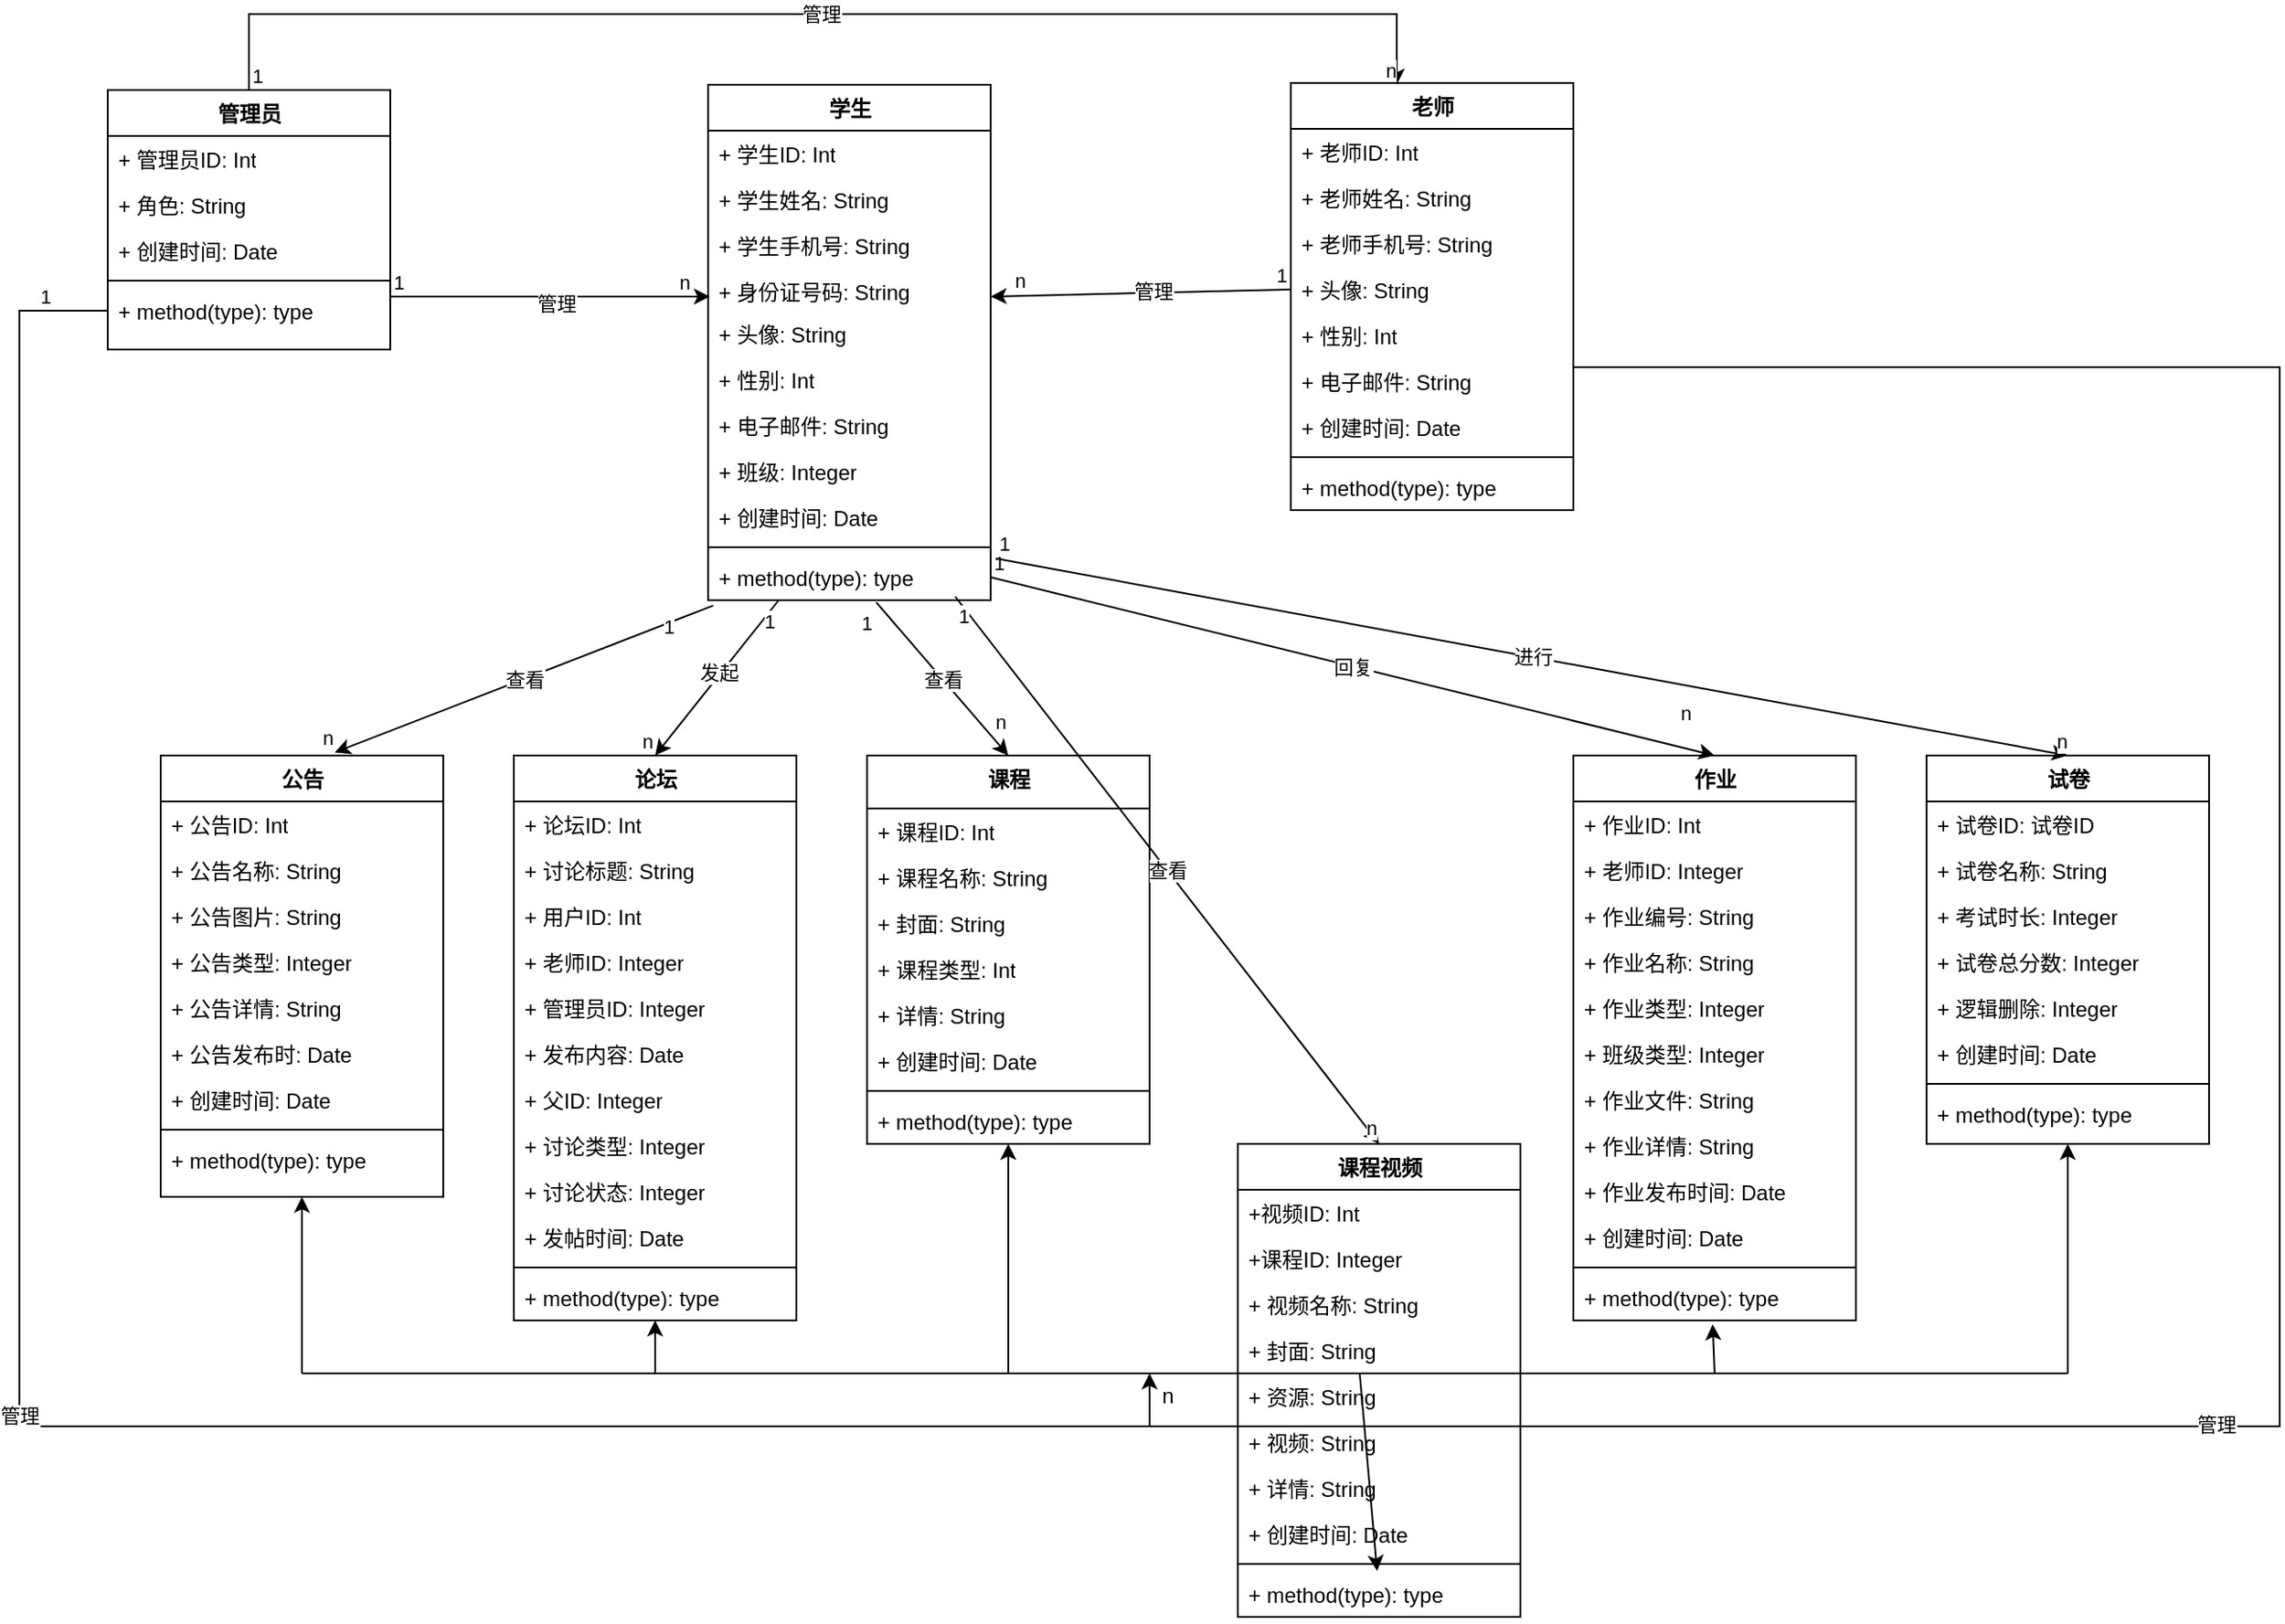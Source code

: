 <mxfile version="26.2.13" pages="2">
  <diagram name="Page-1" id="9f46799a-70d6-7492-0946-bef42562c5a5">
    <mxGraphModel dx="1740" dy="901" grid="1" gridSize="10" guides="1" tooltips="1" connect="1" arrows="1" fold="1" page="1" pageScale="1" pageWidth="1100" pageHeight="850" background="none" math="0" shadow="0">
      <root>
        <mxCell id="0" />
        <mxCell id="1" parent="0" />
        <mxCell id="78961159f06e98e8-17" value="管理员" style="swimlane;html=1;fontStyle=1;align=center;verticalAlign=top;childLayout=stackLayout;horizontal=1;startSize=26;horizontalStack=0;resizeParent=1;resizeLast=0;collapsible=1;marginBottom=0;swimlaneFillColor=#ffffff;rounded=0;shadow=0;comic=0;labelBackgroundColor=none;strokeWidth=1;fillColor=none;fontFamily=Verdana;fontSize=12" parent="1" vertex="1">
          <mxGeometry x="90" y="83" width="160" height="147" as="geometry" />
        </mxCell>
        <mxCell id="78961159f06e98e8-21" value="+ 管理员ID: Int" style="text;html=1;strokeColor=none;fillColor=none;align=left;verticalAlign=top;spacingLeft=4;spacingRight=4;whiteSpace=wrap;overflow=hidden;rotatable=0;points=[[0,0.5],[1,0.5]];portConstraint=eastwest;" parent="78961159f06e98e8-17" vertex="1">
          <mxGeometry y="26" width="160" height="26" as="geometry" />
        </mxCell>
        <mxCell id="78961159f06e98e8-23" value="+ 角色: String" style="text;html=1;strokeColor=none;fillColor=none;align=left;verticalAlign=top;spacingLeft=4;spacingRight=4;whiteSpace=wrap;overflow=hidden;rotatable=0;points=[[0,0.5],[1,0.5]];portConstraint=eastwest;" parent="78961159f06e98e8-17" vertex="1">
          <mxGeometry y="52" width="160" height="26" as="geometry" />
        </mxCell>
        <mxCell id="78961159f06e98e8-25" value="+ 创建时间: Date" style="text;html=1;strokeColor=none;fillColor=none;align=left;verticalAlign=top;spacingLeft=4;spacingRight=4;whiteSpace=wrap;overflow=hidden;rotatable=0;points=[[0,0.5],[1,0.5]];portConstraint=eastwest;" parent="78961159f06e98e8-17" vertex="1">
          <mxGeometry y="78" width="160" height="26" as="geometry" />
        </mxCell>
        <mxCell id="78961159f06e98e8-19" value="" style="line;html=1;strokeWidth=1;fillColor=none;align=left;verticalAlign=middle;spacingTop=-1;spacingLeft=3;spacingRight=3;rotatable=0;labelPosition=right;points=[];portConstraint=eastwest;" parent="78961159f06e98e8-17" vertex="1">
          <mxGeometry y="104" width="160" height="8" as="geometry" />
        </mxCell>
        <mxCell id="78961159f06e98e8-20" value="+ method(type): type" style="text;html=1;strokeColor=none;fillColor=none;align=left;verticalAlign=top;spacingLeft=4;spacingRight=4;whiteSpace=wrap;overflow=hidden;rotatable=0;points=[[0,0.5],[1,0.5]];portConstraint=eastwest;" parent="78961159f06e98e8-17" vertex="1">
          <mxGeometry y="112" width="160" height="26" as="geometry" />
        </mxCell>
        <mxCell id="78961159f06e98e8-30" value="学生" style="swimlane;html=1;fontStyle=1;align=center;verticalAlign=top;childLayout=stackLayout;horizontal=1;startSize=26;horizontalStack=0;resizeParent=1;resizeLast=0;collapsible=1;marginBottom=0;swimlaneFillColor=#ffffff;rounded=0;shadow=0;comic=0;labelBackgroundColor=none;strokeWidth=1;fillColor=none;fontFamily=Verdana;fontSize=12" parent="1" vertex="1">
          <mxGeometry x="430" y="80" width="160" height="292" as="geometry" />
        </mxCell>
        <mxCell id="gjJMoTQwBeyK9TBVZbtp-83" value="+ 学生ID: Int" style="text;html=1;strokeColor=none;fillColor=none;align=left;verticalAlign=top;spacingLeft=4;spacingRight=4;whiteSpace=wrap;overflow=hidden;rotatable=0;points=[[0,0.5],[1,0.5]];portConstraint=eastwest;" vertex="1" parent="78961159f06e98e8-30">
          <mxGeometry y="26" width="160" height="26" as="geometry" />
        </mxCell>
        <mxCell id="gjJMoTQwBeyK9TBVZbtp-84" value="+ 学生姓名: String" style="text;html=1;strokeColor=none;fillColor=none;align=left;verticalAlign=top;spacingLeft=4;spacingRight=4;whiteSpace=wrap;overflow=hidden;rotatable=0;points=[[0,0.5],[1,0.5]];portConstraint=eastwest;" vertex="1" parent="78961159f06e98e8-30">
          <mxGeometry y="52" width="160" height="26" as="geometry" />
        </mxCell>
        <mxCell id="gjJMoTQwBeyK9TBVZbtp-85" value="+ 学生手机号: String" style="text;html=1;strokeColor=none;fillColor=none;align=left;verticalAlign=top;spacingLeft=4;spacingRight=4;whiteSpace=wrap;overflow=hidden;rotatable=0;points=[[0,0.5],[1,0.5]];portConstraint=eastwest;" vertex="1" parent="78961159f06e98e8-30">
          <mxGeometry y="78" width="160" height="26" as="geometry" />
        </mxCell>
        <mxCell id="78961159f06e98e8-33" value="+ 身份证号码: String" style="text;html=1;strokeColor=none;fillColor=none;align=left;verticalAlign=top;spacingLeft=4;spacingRight=4;whiteSpace=wrap;overflow=hidden;rotatable=0;points=[[0,0.5],[1,0.5]];portConstraint=eastwest;" parent="78961159f06e98e8-30" vertex="1">
          <mxGeometry y="104" width="160" height="24" as="geometry" />
        </mxCell>
        <mxCell id="gjJMoTQwBeyK9TBVZbtp-86" value="+ 头像: String" style="text;html=1;strokeColor=none;fillColor=none;align=left;verticalAlign=top;spacingLeft=4;spacingRight=4;whiteSpace=wrap;overflow=hidden;rotatable=0;points=[[0,0.5],[1,0.5]];portConstraint=eastwest;" vertex="1" parent="78961159f06e98e8-30">
          <mxGeometry y="128" width="160" height="26" as="geometry" />
        </mxCell>
        <mxCell id="gjJMoTQwBeyK9TBVZbtp-87" value="+ 性别: Int" style="text;html=1;strokeColor=none;fillColor=none;align=left;verticalAlign=top;spacingLeft=4;spacingRight=4;whiteSpace=wrap;overflow=hidden;rotatable=0;points=[[0,0.5],[1,0.5]];portConstraint=eastwest;" vertex="1" parent="78961159f06e98e8-30">
          <mxGeometry y="154" width="160" height="26" as="geometry" />
        </mxCell>
        <mxCell id="gjJMoTQwBeyK9TBVZbtp-88" value="+ 电子邮件: String" style="text;html=1;strokeColor=none;fillColor=none;align=left;verticalAlign=top;spacingLeft=4;spacingRight=4;whiteSpace=wrap;overflow=hidden;rotatable=0;points=[[0,0.5],[1,0.5]];portConstraint=eastwest;" vertex="1" parent="78961159f06e98e8-30">
          <mxGeometry y="180" width="160" height="26" as="geometry" />
        </mxCell>
        <mxCell id="78961159f06e98e8-36" value="+ 班级: Integer" style="text;html=1;strokeColor=none;fillColor=none;align=left;verticalAlign=top;spacingLeft=4;spacingRight=4;whiteSpace=wrap;overflow=hidden;rotatable=0;points=[[0,0.5],[1,0.5]];portConstraint=eastwest;" parent="78961159f06e98e8-30" vertex="1">
          <mxGeometry y="206" width="160" height="26" as="geometry" />
        </mxCell>
        <mxCell id="gjJMoTQwBeyK9TBVZbtp-89" value="+ 创建时间: Date" style="text;html=1;strokeColor=none;fillColor=none;align=left;verticalAlign=top;spacingLeft=4;spacingRight=4;whiteSpace=wrap;overflow=hidden;rotatable=0;points=[[0,0.5],[1,0.5]];portConstraint=eastwest;" vertex="1" parent="78961159f06e98e8-30">
          <mxGeometry y="232" width="160" height="26" as="geometry" />
        </mxCell>
        <mxCell id="78961159f06e98e8-38" value="" style="line;html=1;strokeWidth=1;fillColor=none;align=left;verticalAlign=middle;spacingTop=-1;spacingLeft=3;spacingRight=3;rotatable=0;labelPosition=right;points=[];portConstraint=eastwest;" parent="78961159f06e98e8-30" vertex="1">
          <mxGeometry y="258" width="160" height="8" as="geometry" />
        </mxCell>
        <mxCell id="78961159f06e98e8-39" value="+ method(type): type" style="text;html=1;strokeColor=none;fillColor=none;align=left;verticalAlign=top;spacingLeft=4;spacingRight=4;whiteSpace=wrap;overflow=hidden;rotatable=0;points=[[0,0.5],[1,0.5]];portConstraint=eastwest;" parent="78961159f06e98e8-30" vertex="1">
          <mxGeometry y="266" width="160" height="26" as="geometry" />
        </mxCell>
        <mxCell id="78961159f06e98e8-56" value="公告" style="swimlane;html=1;fontStyle=1;align=center;verticalAlign=top;childLayout=stackLayout;horizontal=1;startSize=26;horizontalStack=0;resizeParent=1;resizeLast=0;collapsible=1;marginBottom=0;swimlaneFillColor=#ffffff;rounded=0;shadow=0;comic=0;labelBackgroundColor=none;strokeWidth=1;fillColor=none;fontFamily=Verdana;fontSize=12" parent="1" vertex="1">
          <mxGeometry x="120" y="460" width="160" height="250" as="geometry" />
        </mxCell>
        <mxCell id="78961159f06e98e8-57" value="+ 公告ID: Int" style="text;html=1;strokeColor=none;fillColor=none;align=left;verticalAlign=top;spacingLeft=4;spacingRight=4;whiteSpace=wrap;overflow=hidden;rotatable=0;points=[[0,0.5],[1,0.5]];portConstraint=eastwest;" parent="78961159f06e98e8-56" vertex="1">
          <mxGeometry y="26" width="160" height="26" as="geometry" />
        </mxCell>
        <mxCell id="78961159f06e98e8-58" value="+ 公告名称: String" style="text;html=1;strokeColor=none;fillColor=none;align=left;verticalAlign=top;spacingLeft=4;spacingRight=4;whiteSpace=wrap;overflow=hidden;rotatable=0;points=[[0,0.5],[1,0.5]];portConstraint=eastwest;" parent="78961159f06e98e8-56" vertex="1">
          <mxGeometry y="52" width="160" height="26" as="geometry" />
        </mxCell>
        <mxCell id="78961159f06e98e8-59" value="+ 公告图片: String" style="text;html=1;strokeColor=none;fillColor=none;align=left;verticalAlign=top;spacingLeft=4;spacingRight=4;whiteSpace=wrap;overflow=hidden;rotatable=0;points=[[0,0.5],[1,0.5]];portConstraint=eastwest;" parent="78961159f06e98e8-56" vertex="1">
          <mxGeometry y="78" width="160" height="26" as="geometry" />
        </mxCell>
        <mxCell id="78961159f06e98e8-60" value="+ 公告类型: Integer" style="text;html=1;strokeColor=none;fillColor=none;align=left;verticalAlign=top;spacingLeft=4;spacingRight=4;whiteSpace=wrap;overflow=hidden;rotatable=0;points=[[0,0.5],[1,0.5]];portConstraint=eastwest;" parent="78961159f06e98e8-56" vertex="1">
          <mxGeometry y="104" width="160" height="26" as="geometry" />
        </mxCell>
        <mxCell id="78961159f06e98e8-61" value="+ 公告详情: String" style="text;html=1;strokeColor=none;fillColor=none;align=left;verticalAlign=top;spacingLeft=4;spacingRight=4;whiteSpace=wrap;overflow=hidden;rotatable=0;points=[[0,0.5],[1,0.5]];portConstraint=eastwest;" parent="78961159f06e98e8-56" vertex="1">
          <mxGeometry y="130" width="160" height="26" as="geometry" />
        </mxCell>
        <mxCell id="78961159f06e98e8-62" value="+ 公告发布时: Date" style="text;html=1;strokeColor=none;fillColor=none;align=left;verticalAlign=top;spacingLeft=4;spacingRight=4;whiteSpace=wrap;overflow=hidden;rotatable=0;points=[[0,0.5],[1,0.5]];portConstraint=eastwest;" parent="78961159f06e98e8-56" vertex="1">
          <mxGeometry y="156" width="160" height="26" as="geometry" />
        </mxCell>
        <mxCell id="78961159f06e98e8-63" value="+ 创建时间: Date" style="text;html=1;strokeColor=none;fillColor=none;align=left;verticalAlign=top;spacingLeft=4;spacingRight=4;whiteSpace=wrap;overflow=hidden;rotatable=0;points=[[0,0.5],[1,0.5]];portConstraint=eastwest;" parent="78961159f06e98e8-56" vertex="1">
          <mxGeometry y="182" width="160" height="26" as="geometry" />
        </mxCell>
        <mxCell id="78961159f06e98e8-64" value="" style="line;html=1;strokeWidth=1;fillColor=none;align=left;verticalAlign=middle;spacingTop=-1;spacingLeft=3;spacingRight=3;rotatable=0;labelPosition=right;points=[];portConstraint=eastwest;" parent="78961159f06e98e8-56" vertex="1">
          <mxGeometry y="208" width="160" height="8" as="geometry" />
        </mxCell>
        <mxCell id="78961159f06e98e8-68" value="+ method(type): type" style="text;html=1;strokeColor=none;fillColor=none;align=left;verticalAlign=top;spacingLeft=4;spacingRight=4;whiteSpace=wrap;overflow=hidden;rotatable=0;points=[[0,0.5],[1,0.5]];portConstraint=eastwest;" parent="78961159f06e98e8-56" vertex="1">
          <mxGeometry y="216" width="160" height="26" as="geometry" />
        </mxCell>
        <mxCell id="78961159f06e98e8-69" value="论坛" style="swimlane;html=1;fontStyle=1;align=center;verticalAlign=top;childLayout=stackLayout;horizontal=1;startSize=26;horizontalStack=0;resizeParent=1;resizeLast=0;collapsible=1;marginBottom=0;swimlaneFillColor=#ffffff;rounded=0;shadow=0;comic=0;labelBackgroundColor=none;strokeWidth=1;fillColor=none;fontFamily=Verdana;fontSize=12" parent="1" vertex="1">
          <mxGeometry x="320" y="460" width="160" height="320" as="geometry" />
        </mxCell>
        <mxCell id="78961159f06e98e8-70" value="+ 论坛ID: Int" style="text;html=1;strokeColor=none;fillColor=none;align=left;verticalAlign=top;spacingLeft=4;spacingRight=4;whiteSpace=wrap;overflow=hidden;rotatable=0;points=[[0,0.5],[1,0.5]];portConstraint=eastwest;" parent="78961159f06e98e8-69" vertex="1">
          <mxGeometry y="26" width="160" height="26" as="geometry" />
        </mxCell>
        <mxCell id="78961159f06e98e8-71" value="+ 讨论标题: String" style="text;html=1;strokeColor=none;fillColor=none;align=left;verticalAlign=top;spacingLeft=4;spacingRight=4;whiteSpace=wrap;overflow=hidden;rotatable=0;points=[[0,0.5],[1,0.5]];portConstraint=eastwest;" parent="78961159f06e98e8-69" vertex="1">
          <mxGeometry y="52" width="160" height="26" as="geometry" />
        </mxCell>
        <mxCell id="78961159f06e98e8-72" value="+ 用户ID: Int" style="text;html=1;strokeColor=none;fillColor=none;align=left;verticalAlign=top;spacingLeft=4;spacingRight=4;whiteSpace=wrap;overflow=hidden;rotatable=0;points=[[0,0.5],[1,0.5]];portConstraint=eastwest;" parent="78961159f06e98e8-69" vertex="1">
          <mxGeometry y="78" width="160" height="26" as="geometry" />
        </mxCell>
        <mxCell id="78961159f06e98e8-74" value="+ 老师ID: Integer" style="text;html=1;strokeColor=none;fillColor=none;align=left;verticalAlign=top;spacingLeft=4;spacingRight=4;whiteSpace=wrap;overflow=hidden;rotatable=0;points=[[0,0.5],[1,0.5]];portConstraint=eastwest;" parent="78961159f06e98e8-69" vertex="1">
          <mxGeometry y="104" width="160" height="26" as="geometry" />
        </mxCell>
        <mxCell id="78961159f06e98e8-75" value="+ 管理员ID: Integer" style="text;html=1;strokeColor=none;fillColor=none;align=left;verticalAlign=top;spacingLeft=4;spacingRight=4;whiteSpace=wrap;overflow=hidden;rotatable=0;points=[[0,0.5],[1,0.5]];portConstraint=eastwest;" parent="78961159f06e98e8-69" vertex="1">
          <mxGeometry y="130" width="160" height="26" as="geometry" />
        </mxCell>
        <mxCell id="78961159f06e98e8-76" value="+ 发布内容: Date" style="text;html=1;strokeColor=none;fillColor=none;align=left;verticalAlign=top;spacingLeft=4;spacingRight=4;whiteSpace=wrap;overflow=hidden;rotatable=0;points=[[0,0.5],[1,0.5]];portConstraint=eastwest;" parent="78961159f06e98e8-69" vertex="1">
          <mxGeometry y="156" width="160" height="26" as="geometry" />
        </mxCell>
        <mxCell id="gjJMoTQwBeyK9TBVZbtp-96" value="+ 父ID: Integer" style="text;html=1;strokeColor=none;fillColor=none;align=left;verticalAlign=top;spacingLeft=4;spacingRight=4;whiteSpace=wrap;overflow=hidden;rotatable=0;points=[[0,0.5],[1,0.5]];portConstraint=eastwest;" vertex="1" parent="78961159f06e98e8-69">
          <mxGeometry y="182" width="160" height="26" as="geometry" />
        </mxCell>
        <mxCell id="gjJMoTQwBeyK9TBVZbtp-97" value="+ 讨论类型: Integer" style="text;html=1;strokeColor=none;fillColor=none;align=left;verticalAlign=top;spacingLeft=4;spacingRight=4;whiteSpace=wrap;overflow=hidden;rotatable=0;points=[[0,0.5],[1,0.5]];portConstraint=eastwest;" vertex="1" parent="78961159f06e98e8-69">
          <mxGeometry y="208" width="160" height="26" as="geometry" />
        </mxCell>
        <mxCell id="gjJMoTQwBeyK9TBVZbtp-98" value="+ 讨论状态: Integer" style="text;html=1;strokeColor=none;fillColor=none;align=left;verticalAlign=top;spacingLeft=4;spacingRight=4;whiteSpace=wrap;overflow=hidden;rotatable=0;points=[[0,0.5],[1,0.5]];portConstraint=eastwest;" vertex="1" parent="78961159f06e98e8-69">
          <mxGeometry y="234" width="160" height="26" as="geometry" />
        </mxCell>
        <mxCell id="gjJMoTQwBeyK9TBVZbtp-99" value="+ 发帖时间: Date" style="text;html=1;strokeColor=none;fillColor=none;align=left;verticalAlign=top;spacingLeft=4;spacingRight=4;whiteSpace=wrap;overflow=hidden;rotatable=0;points=[[0,0.5],[1,0.5]];portConstraint=eastwest;" vertex="1" parent="78961159f06e98e8-69">
          <mxGeometry y="260" width="160" height="26" as="geometry" />
        </mxCell>
        <mxCell id="78961159f06e98e8-77" value="" style="line;html=1;strokeWidth=1;fillColor=none;align=left;verticalAlign=middle;spacingTop=-1;spacingLeft=3;spacingRight=3;rotatable=0;labelPosition=right;points=[];portConstraint=eastwest;" parent="78961159f06e98e8-69" vertex="1">
          <mxGeometry y="286" width="160" height="8" as="geometry" />
        </mxCell>
        <mxCell id="78961159f06e98e8-79" value="+ method(type): type" style="text;html=1;strokeColor=none;fillColor=none;align=left;verticalAlign=top;spacingLeft=4;spacingRight=4;whiteSpace=wrap;overflow=hidden;rotatable=0;points=[[0,0.5],[1,0.5]];portConstraint=eastwest;" parent="78961159f06e98e8-69" vertex="1">
          <mxGeometry y="294" width="160" height="26" as="geometry" />
        </mxCell>
        <mxCell id="78961159f06e98e8-82" value="课程" style="swimlane;html=1;fontStyle=1;align=center;verticalAlign=top;childLayout=stackLayout;horizontal=1;startSize=30;horizontalStack=0;resizeParent=1;resizeLast=0;collapsible=1;marginBottom=0;swimlaneFillColor=#ffffff;rounded=0;shadow=0;comic=0;labelBackgroundColor=none;strokeWidth=1;fillColor=none;fontFamily=Verdana;fontSize=12" parent="1" vertex="1">
          <mxGeometry x="520" y="460" width="160" height="220" as="geometry" />
        </mxCell>
        <mxCell id="78961159f06e98e8-83" value="+ 课程ID: Int" style="text;html=1;strokeColor=none;fillColor=none;align=left;verticalAlign=top;spacingLeft=4;spacingRight=4;whiteSpace=wrap;overflow=hidden;rotatable=0;points=[[0,0.5],[1,0.5]];portConstraint=eastwest;" parent="78961159f06e98e8-82" vertex="1">
          <mxGeometry y="30" width="160" height="26" as="geometry" />
        </mxCell>
        <mxCell id="78961159f06e98e8-84" value="+ 课程名称: String" style="text;html=1;strokeColor=none;fillColor=none;align=left;verticalAlign=top;spacingLeft=4;spacingRight=4;whiteSpace=wrap;overflow=hidden;rotatable=0;points=[[0,0.5],[1,0.5]];portConstraint=eastwest;" parent="78961159f06e98e8-82" vertex="1">
          <mxGeometry y="56" width="160" height="26" as="geometry" />
        </mxCell>
        <mxCell id="78961159f06e98e8-85" value="+ 封面: String" style="text;html=1;strokeColor=none;fillColor=none;align=left;verticalAlign=top;spacingLeft=4;spacingRight=4;whiteSpace=wrap;overflow=hidden;rotatable=0;points=[[0,0.5],[1,0.5]];portConstraint=eastwest;" parent="78961159f06e98e8-82" vertex="1">
          <mxGeometry y="82" width="160" height="26" as="geometry" />
        </mxCell>
        <mxCell id="78961159f06e98e8-86" value="+ 课程类型: Int" style="text;html=1;strokeColor=none;fillColor=none;align=left;verticalAlign=top;spacingLeft=4;spacingRight=4;whiteSpace=wrap;overflow=hidden;rotatable=0;points=[[0,0.5],[1,0.5]];portConstraint=eastwest;" parent="78961159f06e98e8-82" vertex="1">
          <mxGeometry y="108" width="160" height="26" as="geometry" />
        </mxCell>
        <mxCell id="78961159f06e98e8-87" value="+ 详情: String" style="text;html=1;strokeColor=none;fillColor=none;align=left;verticalAlign=top;spacingLeft=4;spacingRight=4;whiteSpace=wrap;overflow=hidden;rotatable=0;points=[[0,0.5],[1,0.5]];portConstraint=eastwest;" parent="78961159f06e98e8-82" vertex="1">
          <mxGeometry y="134" width="160" height="26" as="geometry" />
        </mxCell>
        <mxCell id="78961159f06e98e8-88" value="+ 创建时间: Date" style="text;html=1;strokeColor=none;fillColor=none;align=left;verticalAlign=top;spacingLeft=4;spacingRight=4;whiteSpace=wrap;overflow=hidden;rotatable=0;points=[[0,0.5],[1,0.5]];portConstraint=eastwest;" parent="78961159f06e98e8-82" vertex="1">
          <mxGeometry y="160" width="160" height="26" as="geometry" />
        </mxCell>
        <mxCell id="78961159f06e98e8-90" value="" style="line;html=1;strokeWidth=1;fillColor=none;align=left;verticalAlign=middle;spacingTop=-1;spacingLeft=3;spacingRight=3;rotatable=0;labelPosition=right;points=[];portConstraint=eastwest;" parent="78961159f06e98e8-82" vertex="1">
          <mxGeometry y="186" width="160" height="8" as="geometry" />
        </mxCell>
        <mxCell id="78961159f06e98e8-94" value="+ method(type): type" style="text;html=1;strokeColor=none;fillColor=none;align=left;verticalAlign=top;spacingLeft=4;spacingRight=4;whiteSpace=wrap;overflow=hidden;rotatable=0;points=[[0,0.5],[1,0.5]];portConstraint=eastwest;" parent="78961159f06e98e8-82" vertex="1">
          <mxGeometry y="194" width="160" height="26" as="geometry" />
        </mxCell>
        <mxCell id="78961159f06e98e8-95" value="作业" style="swimlane;html=1;fontStyle=1;align=center;verticalAlign=top;childLayout=stackLayout;horizontal=1;startSize=26;horizontalStack=0;resizeParent=1;resizeLast=0;collapsible=1;marginBottom=0;swimlaneFillColor=#ffffff;rounded=0;shadow=0;comic=0;labelBackgroundColor=none;strokeWidth=1;fillColor=none;fontFamily=Verdana;fontSize=12" parent="1" vertex="1">
          <mxGeometry x="920" y="460" width="160" height="320" as="geometry" />
        </mxCell>
        <mxCell id="78961159f06e98e8-96" value="+ 作业ID: Int" style="text;html=1;strokeColor=none;fillColor=none;align=left;verticalAlign=top;spacingLeft=4;spacingRight=4;whiteSpace=wrap;overflow=hidden;rotatable=0;points=[[0,0.5],[1,0.5]];portConstraint=eastwest;" parent="78961159f06e98e8-95" vertex="1">
          <mxGeometry y="26" width="160" height="26" as="geometry" />
        </mxCell>
        <mxCell id="78961159f06e98e8-97" value="+ 老师ID: Integer" style="text;html=1;strokeColor=none;fillColor=none;align=left;verticalAlign=top;spacingLeft=4;spacingRight=4;whiteSpace=wrap;overflow=hidden;rotatable=0;points=[[0,0.5],[1,0.5]];portConstraint=eastwest;" parent="78961159f06e98e8-95" vertex="1">
          <mxGeometry y="52" width="160" height="26" as="geometry" />
        </mxCell>
        <mxCell id="78961159f06e98e8-98" value="+ 作业编号: String" style="text;html=1;strokeColor=none;fillColor=none;align=left;verticalAlign=top;spacingLeft=4;spacingRight=4;whiteSpace=wrap;overflow=hidden;rotatable=0;points=[[0,0.5],[1,0.5]];portConstraint=eastwest;" parent="78961159f06e98e8-95" vertex="1">
          <mxGeometry y="78" width="160" height="26" as="geometry" />
        </mxCell>
        <mxCell id="78961159f06e98e8-102" value="+ 作业名称: String" style="text;html=1;strokeColor=none;fillColor=none;align=left;verticalAlign=top;spacingLeft=4;spacingRight=4;whiteSpace=wrap;overflow=hidden;rotatable=0;points=[[0,0.5],[1,0.5]];portConstraint=eastwest;" parent="78961159f06e98e8-95" vertex="1">
          <mxGeometry y="104" width="160" height="26" as="geometry" />
        </mxCell>
        <mxCell id="gjJMoTQwBeyK9TBVZbtp-100" value="+ 作业类型: Integer" style="text;html=1;strokeColor=none;fillColor=none;align=left;verticalAlign=top;spacingLeft=4;spacingRight=4;whiteSpace=wrap;overflow=hidden;rotatable=0;points=[[0,0.5],[1,0.5]];portConstraint=eastwest;" vertex="1" parent="78961159f06e98e8-95">
          <mxGeometry y="130" width="160" height="26" as="geometry" />
        </mxCell>
        <mxCell id="gjJMoTQwBeyK9TBVZbtp-101" value="+ 班级类型: Integer" style="text;html=1;strokeColor=none;fillColor=none;align=left;verticalAlign=top;spacingLeft=4;spacingRight=4;whiteSpace=wrap;overflow=hidden;rotatable=0;points=[[0,0.5],[1,0.5]];portConstraint=eastwest;" vertex="1" parent="78961159f06e98e8-95">
          <mxGeometry y="156" width="160" height="26" as="geometry" />
        </mxCell>
        <mxCell id="gjJMoTQwBeyK9TBVZbtp-102" value="+ 作业文件: String" style="text;html=1;strokeColor=none;fillColor=none;align=left;verticalAlign=top;spacingLeft=4;spacingRight=4;whiteSpace=wrap;overflow=hidden;rotatable=0;points=[[0,0.5],[1,0.5]];portConstraint=eastwest;" vertex="1" parent="78961159f06e98e8-95">
          <mxGeometry y="182" width="160" height="26" as="geometry" />
        </mxCell>
        <mxCell id="gjJMoTQwBeyK9TBVZbtp-103" value="+ 作业详情: String" style="text;html=1;strokeColor=none;fillColor=none;align=left;verticalAlign=top;spacingLeft=4;spacingRight=4;whiteSpace=wrap;overflow=hidden;rotatable=0;points=[[0,0.5],[1,0.5]];portConstraint=eastwest;" vertex="1" parent="78961159f06e98e8-95">
          <mxGeometry y="208" width="160" height="26" as="geometry" />
        </mxCell>
        <mxCell id="gjJMoTQwBeyK9TBVZbtp-104" value="+ 作业发布时间: Date" style="text;html=1;strokeColor=none;fillColor=none;align=left;verticalAlign=top;spacingLeft=4;spacingRight=4;whiteSpace=wrap;overflow=hidden;rotatable=0;points=[[0,0.5],[1,0.5]];portConstraint=eastwest;" vertex="1" parent="78961159f06e98e8-95">
          <mxGeometry y="234" width="160" height="26" as="geometry" />
        </mxCell>
        <mxCell id="gjJMoTQwBeyK9TBVZbtp-105" value="+ 创建时间: Date" style="text;html=1;strokeColor=none;fillColor=none;align=left;verticalAlign=top;spacingLeft=4;spacingRight=4;whiteSpace=wrap;overflow=hidden;rotatable=0;points=[[0,0.5],[1,0.5]];portConstraint=eastwest;" vertex="1" parent="78961159f06e98e8-95">
          <mxGeometry y="260" width="160" height="26" as="geometry" />
        </mxCell>
        <mxCell id="78961159f06e98e8-103" value="" style="line;html=1;strokeWidth=1;fillColor=none;align=left;verticalAlign=middle;spacingTop=-1;spacingLeft=3;spacingRight=3;rotatable=0;labelPosition=right;points=[];portConstraint=eastwest;" parent="78961159f06e98e8-95" vertex="1">
          <mxGeometry y="286" width="160" height="8" as="geometry" />
        </mxCell>
        <mxCell id="78961159f06e98e8-104" value="+ method(type): type" style="text;html=1;strokeColor=none;fillColor=none;align=left;verticalAlign=top;spacingLeft=4;spacingRight=4;whiteSpace=wrap;overflow=hidden;rotatable=0;points=[[0,0.5],[1,0.5]];portConstraint=eastwest;" parent="78961159f06e98e8-95" vertex="1">
          <mxGeometry y="294" width="160" height="26" as="geometry" />
        </mxCell>
        <mxCell id="78961159f06e98e8-108" value="试卷" style="swimlane;html=1;fontStyle=1;align=center;verticalAlign=top;childLayout=stackLayout;horizontal=1;startSize=26;horizontalStack=0;resizeParent=1;resizeLast=0;collapsible=1;marginBottom=0;swimlaneFillColor=#ffffff;rounded=0;shadow=0;comic=0;labelBackgroundColor=none;strokeWidth=1;fillColor=none;fontFamily=Verdana;fontSize=12" parent="1" vertex="1">
          <mxGeometry x="1120" y="460" width="160" height="220" as="geometry" />
        </mxCell>
        <mxCell id="78961159f06e98e8-109" value="+ 试卷ID: 试卷ID" style="text;html=1;strokeColor=none;fillColor=none;align=left;verticalAlign=top;spacingLeft=4;spacingRight=4;whiteSpace=wrap;overflow=hidden;rotatable=0;points=[[0,0.5],[1,0.5]];portConstraint=eastwest;" parent="78961159f06e98e8-108" vertex="1">
          <mxGeometry y="26" width="160" height="26" as="geometry" />
        </mxCell>
        <mxCell id="78961159f06e98e8-110" value="+ 试卷名称: String" style="text;html=1;strokeColor=none;fillColor=none;align=left;verticalAlign=top;spacingLeft=4;spacingRight=4;whiteSpace=wrap;overflow=hidden;rotatable=0;points=[[0,0.5],[1,0.5]];portConstraint=eastwest;" parent="78961159f06e98e8-108" vertex="1">
          <mxGeometry y="52" width="160" height="26" as="geometry" />
        </mxCell>
        <mxCell id="gjJMoTQwBeyK9TBVZbtp-106" value="+ 考试时长: Integer" style="text;html=1;strokeColor=none;fillColor=none;align=left;verticalAlign=top;spacingLeft=4;spacingRight=4;whiteSpace=wrap;overflow=hidden;rotatable=0;points=[[0,0.5],[1,0.5]];portConstraint=eastwest;" vertex="1" parent="78961159f06e98e8-108">
          <mxGeometry y="78" width="160" height="26" as="geometry" />
        </mxCell>
        <mxCell id="gjJMoTQwBeyK9TBVZbtp-107" value="+ 试卷总分数: Integer&lt;span style=&quot;color: rgba(0, 0, 0, 0); font-family: monospace; font-size: 0px; text-wrap-mode: nowrap;&quot;&gt;%3CmxGraphModel%3E%3Croot%3E%3CmxCell%20id%3D%220%22%2F%3E%3CmxCell%20id%3D%221%22%20parent%3D%220%22%2F%3E%3CmxCell%20id%3D%222%22%20value%3D%22%2B%20%E8%AF%95%E5%8D%B7%E5%90%8D%E7%A7%B0%3A%20String%22%20style%3D%22text%3Bhtml%3D1%3BstrokeColor%3Dnone%3BfillColor%3Dnone%3Balign%3Dleft%3BverticalAlign%3Dtop%3BspacingLeft%3D4%3BspacingRight%3D4%3BwhiteSpace%3Dwrap%3Boverflow%3Dhidden%3Brotatable%3D0%3Bpoints%3D%5B%5B0%2C0.5%5D%2C%5B1%2C0.5%5D%5D%3BportConstraint%3Deastwest%3B%22%20vertex%3D%221%22%20parent%3D%221%22%3E%3CmxGeometry%20x%3D%221120%22%20y%3D%22512%22%20width%3D%22160%22%20height%3D%2226%22%20as%3D%22geometry%22%2F%3E%3C%2FmxCell%3E%3C%2Froot%3E%3C%2FmxGraphModel%3E&lt;/span&gt;" style="text;html=1;strokeColor=none;fillColor=none;align=left;verticalAlign=top;spacingLeft=4;spacingRight=4;whiteSpace=wrap;overflow=hidden;rotatable=0;points=[[0,0.5],[1,0.5]];portConstraint=eastwest;" vertex="1" parent="78961159f06e98e8-108">
          <mxGeometry y="104" width="160" height="26" as="geometry" />
        </mxCell>
        <mxCell id="gjJMoTQwBeyK9TBVZbtp-108" value="+ 逻辑删除: Integer&lt;span style=&quot;color: rgba(0, 0, 0, 0); font-family: monospace; font-size: 0px; text-wrap-mode: nowrap;&quot;&gt;%3CmxGraphModel%3E%3Croot%3E%3CmxCell%20id%3D%220%22%2F%3E%3CmxCell%20id%3D%221%22%20parent%3D%220%22%2F%3E%3CmxCell%20id%3D%222%22%20value%3D%22%2B%20%E8%AF%95%E5%8D%B7%E5%90%8D%E7%A7%B0%3A%20String%22%20style%3D%22text%3Bhtml%3D1%3BstrokeColor%3Dnone%3BfillColor%3Dnone%3Balign%3Dleft%3BverticalAlign%3Dtop%3BspacingLeft%3D4%3BspacingRight%3D4%3BwhiteSpace%3Dwrap%3Boverflow%3Dhidden%3Brotatable%3D0%3Bpoints%3D%5B%5B0%2C0.5%5D%2C%5B1%2C0.5%5D%5D%3BportConstraint%3Deastwest%3B%22%20vertex%3D%221%22%20parent%3D%221%22%3E%3CmxGeometry%20x%3D%221120%22%20y%3D%22512%22%20width%3D%22160%22%20height%3D%2226%22%20as%3D%22geometry%22%2F%3E%3C%2FmxCell%3E%3C%2Froot%3E%3C%2FmxGraphModel%3E&lt;/span&gt;" style="text;html=1;strokeColor=none;fillColor=none;align=left;verticalAlign=top;spacingLeft=4;spacingRight=4;whiteSpace=wrap;overflow=hidden;rotatable=0;points=[[0,0.5],[1,0.5]];portConstraint=eastwest;" vertex="1" parent="78961159f06e98e8-108">
          <mxGeometry y="130" width="160" height="26" as="geometry" />
        </mxCell>
        <mxCell id="gjJMoTQwBeyK9TBVZbtp-109" value="+ 创建时间: Date" style="text;html=1;strokeColor=none;fillColor=none;align=left;verticalAlign=top;spacingLeft=4;spacingRight=4;whiteSpace=wrap;overflow=hidden;rotatable=0;points=[[0,0.5],[1,0.5]];portConstraint=eastwest;" vertex="1" parent="78961159f06e98e8-108">
          <mxGeometry y="156" width="160" height="26" as="geometry" />
        </mxCell>
        <mxCell id="78961159f06e98e8-116" value="" style="line;html=1;strokeWidth=1;fillColor=none;align=left;verticalAlign=middle;spacingTop=-1;spacingLeft=3;spacingRight=3;rotatable=0;labelPosition=right;points=[];portConstraint=eastwest;" parent="78961159f06e98e8-108" vertex="1">
          <mxGeometry y="182" width="160" height="8" as="geometry" />
        </mxCell>
        <mxCell id="78961159f06e98e8-117" value="+ method(type): type" style="text;html=1;strokeColor=none;fillColor=none;align=left;verticalAlign=top;spacingLeft=4;spacingRight=4;whiteSpace=wrap;overflow=hidden;rotatable=0;points=[[0,0.5],[1,0.5]];portConstraint=eastwest;" parent="78961159f06e98e8-108" vertex="1">
          <mxGeometry y="190" width="160" height="26" as="geometry" />
        </mxCell>
        <mxCell id="w3gRXQa2mcVPCMbmQy5m-5" value="课程视频" style="swimlane;html=1;fontStyle=1;align=center;verticalAlign=top;childLayout=stackLayout;horizontal=1;startSize=26;horizontalStack=0;resizeParent=1;resizeLast=0;collapsible=1;marginBottom=0;swimlaneFillColor=#ffffff;rounded=0;shadow=0;comic=0;labelBackgroundColor=none;strokeWidth=1;fillColor=none;fontFamily=Verdana;fontSize=12" parent="1" vertex="1">
          <mxGeometry x="730" y="680" width="160" height="268" as="geometry" />
        </mxCell>
        <mxCell id="w3gRXQa2mcVPCMbmQy5m-6" value="+视频ID: Int" style="text;html=1;strokeColor=none;fillColor=none;align=left;verticalAlign=top;spacingLeft=4;spacingRight=4;whiteSpace=wrap;overflow=hidden;rotatable=0;points=[[0,0.5],[1,0.5]];portConstraint=eastwest;" parent="w3gRXQa2mcVPCMbmQy5m-5" vertex="1">
          <mxGeometry y="26" width="160" height="26" as="geometry" />
        </mxCell>
        <mxCell id="w3gRXQa2mcVPCMbmQy5m-7" value="+课程ID: Integer" style="text;html=1;strokeColor=none;fillColor=none;align=left;verticalAlign=top;spacingLeft=4;spacingRight=4;whiteSpace=wrap;overflow=hidden;rotatable=0;points=[[0,0.5],[1,0.5]];portConstraint=eastwest;" parent="w3gRXQa2mcVPCMbmQy5m-5" vertex="1">
          <mxGeometry y="52" width="160" height="26" as="geometry" />
        </mxCell>
        <mxCell id="gjJMoTQwBeyK9TBVZbtp-90" value="+ 视频名称: String" style="text;html=1;strokeColor=none;fillColor=none;align=left;verticalAlign=top;spacingLeft=4;spacingRight=4;whiteSpace=wrap;overflow=hidden;rotatable=0;points=[[0,0.5],[1,0.5]];portConstraint=eastwest;" vertex="1" parent="w3gRXQa2mcVPCMbmQy5m-5">
          <mxGeometry y="78" width="160" height="26" as="geometry" />
        </mxCell>
        <mxCell id="gjJMoTQwBeyK9TBVZbtp-91" value="+ 封面: String" style="text;html=1;strokeColor=none;fillColor=none;align=left;verticalAlign=top;spacingLeft=4;spacingRight=4;whiteSpace=wrap;overflow=hidden;rotatable=0;points=[[0,0.5],[1,0.5]];portConstraint=eastwest;" vertex="1" parent="w3gRXQa2mcVPCMbmQy5m-5">
          <mxGeometry y="104" width="160" height="26" as="geometry" />
        </mxCell>
        <mxCell id="gjJMoTQwBeyK9TBVZbtp-92" value="+ 资源: String" style="text;html=1;strokeColor=none;fillColor=none;align=left;verticalAlign=top;spacingLeft=4;spacingRight=4;whiteSpace=wrap;overflow=hidden;rotatable=0;points=[[0,0.5],[1,0.5]];portConstraint=eastwest;" vertex="1" parent="w3gRXQa2mcVPCMbmQy5m-5">
          <mxGeometry y="130" width="160" height="26" as="geometry" />
        </mxCell>
        <mxCell id="gjJMoTQwBeyK9TBVZbtp-93" value="+ 视频: String" style="text;html=1;strokeColor=none;fillColor=none;align=left;verticalAlign=top;spacingLeft=4;spacingRight=4;whiteSpace=wrap;overflow=hidden;rotatable=0;points=[[0,0.5],[1,0.5]];portConstraint=eastwest;" vertex="1" parent="w3gRXQa2mcVPCMbmQy5m-5">
          <mxGeometry y="156" width="160" height="26" as="geometry" />
        </mxCell>
        <mxCell id="gjJMoTQwBeyK9TBVZbtp-94" value="+ 详情: String" style="text;html=1;strokeColor=none;fillColor=none;align=left;verticalAlign=top;spacingLeft=4;spacingRight=4;whiteSpace=wrap;overflow=hidden;rotatable=0;points=[[0,0.5],[1,0.5]];portConstraint=eastwest;" vertex="1" parent="w3gRXQa2mcVPCMbmQy5m-5">
          <mxGeometry y="182" width="160" height="26" as="geometry" />
        </mxCell>
        <mxCell id="gjJMoTQwBeyK9TBVZbtp-95" value="+ 创建时间: Date" style="text;html=1;strokeColor=none;fillColor=none;align=left;verticalAlign=top;spacingLeft=4;spacingRight=4;whiteSpace=wrap;overflow=hidden;rotatable=0;points=[[0,0.5],[1,0.5]];portConstraint=eastwest;" vertex="1" parent="w3gRXQa2mcVPCMbmQy5m-5">
          <mxGeometry y="208" width="160" height="26" as="geometry" />
        </mxCell>
        <mxCell id="w3gRXQa2mcVPCMbmQy5m-8" value="" style="line;html=1;strokeWidth=1;fillColor=none;align=left;verticalAlign=middle;spacingTop=-1;spacingLeft=3;spacingRight=3;rotatable=0;labelPosition=right;points=[];portConstraint=eastwest;" parent="w3gRXQa2mcVPCMbmQy5m-5" vertex="1">
          <mxGeometry y="234" width="160" height="8" as="geometry" />
        </mxCell>
        <mxCell id="w3gRXQa2mcVPCMbmQy5m-9" value="+ method(type): type" style="text;html=1;strokeColor=none;fillColor=none;align=left;verticalAlign=top;spacingLeft=4;spacingRight=4;whiteSpace=wrap;overflow=hidden;rotatable=0;points=[[0,0.5],[1,0.5]];portConstraint=eastwest;" parent="w3gRXQa2mcVPCMbmQy5m-5" vertex="1">
          <mxGeometry y="242" width="160" height="26" as="geometry" />
        </mxCell>
        <mxCell id="gjJMoTQwBeyK9TBVZbtp-1" value="" style="endArrow=classic;html=1;rounded=0;" edge="1" parent="1">
          <mxGeometry relative="1" as="geometry">
            <mxPoint x="250" y="200" as="sourcePoint" />
            <mxPoint x="431" y="200" as="targetPoint" />
          </mxGeometry>
        </mxCell>
        <mxCell id="gjJMoTQwBeyK9TBVZbtp-3" value="1" style="edgeLabel;resizable=0;html=1;;align=left;verticalAlign=bottom;" connectable="0" vertex="1" parent="gjJMoTQwBeyK9TBVZbtp-1">
          <mxGeometry x="-1" relative="1" as="geometry" />
        </mxCell>
        <mxCell id="gjJMoTQwBeyK9TBVZbtp-4" value="n" style="edgeLabel;resizable=0;html=1;;align=right;verticalAlign=bottom;" connectable="0" vertex="1" parent="gjJMoTQwBeyK9TBVZbtp-1">
          <mxGeometry x="1" relative="1" as="geometry">
            <mxPoint x="-11" as="offset" />
          </mxGeometry>
        </mxCell>
        <mxCell id="gjJMoTQwBeyK9TBVZbtp-6" value="管理" style="edgeLabel;html=1;align=center;verticalAlign=middle;resizable=0;points=[];" vertex="1" connectable="0" parent="gjJMoTQwBeyK9TBVZbtp-1">
          <mxGeometry x="0.031" y="-4" relative="1" as="geometry">
            <mxPoint as="offset" />
          </mxGeometry>
        </mxCell>
        <mxCell id="gjJMoTQwBeyK9TBVZbtp-7" value="" style="endArrow=classic;html=1;rounded=0;exitX=0;exitY=0.5;exitDx=0;exitDy=0;" edge="1" parent="1">
          <mxGeometry relative="1" as="geometry">
            <mxPoint x="760" y="196" as="sourcePoint" />
            <mxPoint x="590" y="200" as="targetPoint" />
          </mxGeometry>
        </mxCell>
        <mxCell id="gjJMoTQwBeyK9TBVZbtp-9" value="1" style="edgeLabel;resizable=0;html=1;;align=left;verticalAlign=bottom;" connectable="0" vertex="1" parent="gjJMoTQwBeyK9TBVZbtp-7">
          <mxGeometry x="-1" relative="1" as="geometry">
            <mxPoint x="-10" as="offset" />
          </mxGeometry>
        </mxCell>
        <mxCell id="gjJMoTQwBeyK9TBVZbtp-10" value="n" style="edgeLabel;resizable=0;html=1;;align=right;verticalAlign=bottom;" connectable="0" vertex="1" parent="gjJMoTQwBeyK9TBVZbtp-7">
          <mxGeometry x="1" relative="1" as="geometry">
            <mxPoint x="20" as="offset" />
          </mxGeometry>
        </mxCell>
        <mxCell id="gjJMoTQwBeyK9TBVZbtp-11" value="管理" style="edgeLabel;html=1;align=center;verticalAlign=middle;resizable=0;points=[];" vertex="1" connectable="0" parent="gjJMoTQwBeyK9TBVZbtp-7">
          <mxGeometry x="-0.083" y="-1" relative="1" as="geometry">
            <mxPoint as="offset" />
          </mxGeometry>
        </mxCell>
        <mxCell id="gjJMoTQwBeyK9TBVZbtp-12" value="" style="endArrow=none;html=1;rounded=0;" edge="1" parent="1">
          <mxGeometry width="50" height="50" relative="1" as="geometry">
            <mxPoint x="200" y="810" as="sourcePoint" />
            <mxPoint x="1200" y="810" as="targetPoint" />
          </mxGeometry>
        </mxCell>
        <mxCell id="gjJMoTQwBeyK9TBVZbtp-16" value="" style="endArrow=classic;html=1;rounded=0;entryX=0.5;entryY=0;entryDx=0;entryDy=0;exitX=0.5;exitY=0;exitDx=0;exitDy=0;" edge="1" parent="1" source="78961159f06e98e8-17">
          <mxGeometry relative="1" as="geometry">
            <mxPoint x="180" y="30" as="sourcePoint" />
            <mxPoint x="820" y="80.0" as="targetPoint" />
            <Array as="points">
              <mxPoint x="170" y="40" />
              <mxPoint x="490" y="40" />
              <mxPoint x="660" y="40" />
              <mxPoint x="820" y="40" />
            </Array>
          </mxGeometry>
        </mxCell>
        <mxCell id="gjJMoTQwBeyK9TBVZbtp-17" value="管理" style="edgeLabel;resizable=0;html=1;;align=center;verticalAlign=middle;" connectable="0" vertex="1" parent="gjJMoTQwBeyK9TBVZbtp-16">
          <mxGeometry relative="1" as="geometry" />
        </mxCell>
        <mxCell id="gjJMoTQwBeyK9TBVZbtp-18" value="1" style="edgeLabel;resizable=0;html=1;;align=left;verticalAlign=bottom;" connectable="0" vertex="1" parent="gjJMoTQwBeyK9TBVZbtp-16">
          <mxGeometry x="-1" relative="1" as="geometry" />
        </mxCell>
        <mxCell id="gjJMoTQwBeyK9TBVZbtp-19" value="n" style="edgeLabel;resizable=0;html=1;;align=right;verticalAlign=bottom;" connectable="0" vertex="1" parent="gjJMoTQwBeyK9TBVZbtp-16">
          <mxGeometry x="1" relative="1" as="geometry" />
        </mxCell>
        <mxCell id="gjJMoTQwBeyK9TBVZbtp-22" value="" style="edgeStyle=none;orthogonalLoop=1;jettySize=auto;html=1;rounded=0;entryX=0.5;entryY=1;entryDx=0;entryDy=0;" edge="1" parent="1" target="78961159f06e98e8-56">
          <mxGeometry width="100" relative="1" as="geometry">
            <mxPoint x="200" y="810" as="sourcePoint" />
            <mxPoint x="200" y="780" as="targetPoint" />
            <Array as="points" />
          </mxGeometry>
        </mxCell>
        <mxCell id="gjJMoTQwBeyK9TBVZbtp-24" value="" style="edgeStyle=none;orthogonalLoop=1;jettySize=auto;html=1;rounded=0;entryX=0.5;entryY=1;entryDx=0;entryDy=0;" edge="1" parent="1" target="78961159f06e98e8-69">
          <mxGeometry width="100" relative="1" as="geometry">
            <mxPoint x="400" y="810" as="sourcePoint" />
            <mxPoint x="460" y="800" as="targetPoint" />
            <Array as="points" />
          </mxGeometry>
        </mxCell>
        <mxCell id="gjJMoTQwBeyK9TBVZbtp-25" value="" style="edgeStyle=none;orthogonalLoop=1;jettySize=auto;html=1;rounded=0;entryX=0.5;entryY=1;entryDx=0;entryDy=0;" edge="1" parent="1" target="78961159f06e98e8-82">
          <mxGeometry width="100" relative="1" as="geometry">
            <mxPoint x="600" y="810" as="sourcePoint" />
            <mxPoint x="660" y="770" as="targetPoint" />
            <Array as="points" />
          </mxGeometry>
        </mxCell>
        <mxCell id="gjJMoTQwBeyK9TBVZbtp-26" value="" style="edgeStyle=none;orthogonalLoop=1;jettySize=auto;html=1;rounded=0;" edge="1" parent="1" target="w3gRXQa2mcVPCMbmQy5m-9">
          <mxGeometry width="100" relative="1" as="geometry">
            <mxPoint x="799" y="810" as="sourcePoint" />
            <mxPoint x="799.29" y="750" as="targetPoint" />
            <Array as="points" />
          </mxGeometry>
        </mxCell>
        <mxCell id="gjJMoTQwBeyK9TBVZbtp-27" value="" style="edgeStyle=none;orthogonalLoop=1;jettySize=auto;html=1;rounded=0;entryX=0.493;entryY=1.087;entryDx=0;entryDy=0;entryPerimeter=0;" edge="1" parent="1" target="78961159f06e98e8-104">
          <mxGeometry width="100" relative="1" as="geometry">
            <mxPoint x="1000" y="810" as="sourcePoint" />
            <mxPoint x="1060" y="790" as="targetPoint" />
            <Array as="points" />
          </mxGeometry>
        </mxCell>
        <mxCell id="gjJMoTQwBeyK9TBVZbtp-28" value="" style="edgeStyle=none;orthogonalLoop=1;jettySize=auto;html=1;rounded=0;entryX=0.5;entryY=1;entryDx=0;entryDy=0;" edge="1" parent="1" target="78961159f06e98e8-108">
          <mxGeometry width="100" relative="1" as="geometry">
            <mxPoint x="1200" y="810" as="sourcePoint" />
            <mxPoint x="1260" y="780" as="targetPoint" />
            <Array as="points" />
          </mxGeometry>
        </mxCell>
        <mxCell id="gjJMoTQwBeyK9TBVZbtp-30" value="" style="endArrow=none;html=1;rounded=0;" edge="1" parent="1">
          <mxGeometry width="50" height="50" relative="1" as="geometry">
            <mxPoint x="680" y="840" as="sourcePoint" />
            <mxPoint x="900" y="240" as="targetPoint" />
            <Array as="points">
              <mxPoint x="1320" y="840" />
              <mxPoint x="1320" y="240" />
            </Array>
          </mxGeometry>
        </mxCell>
        <mxCell id="gjJMoTQwBeyK9TBVZbtp-40" value="管理" style="edgeLabel;html=1;align=center;verticalAlign=middle;resizable=0;points=[];" vertex="1" connectable="0" parent="gjJMoTQwBeyK9TBVZbtp-30">
          <mxGeometry x="-0.273" y="1" relative="1" as="geometry">
            <mxPoint as="offset" />
          </mxGeometry>
        </mxCell>
        <mxCell id="gjJMoTQwBeyK9TBVZbtp-31" value="" style="endArrow=classic;html=1;rounded=0;exitX=0;exitY=0.5;exitDx=0;exitDy=0;" edge="1" parent="1" source="78961159f06e98e8-20">
          <mxGeometry relative="1" as="geometry">
            <mxPoint x="90" y="280" as="sourcePoint" />
            <mxPoint x="680" y="810" as="targetPoint" />
            <Array as="points">
              <mxPoint x="40" y="208" />
              <mxPoint x="40" y="840" />
              <mxPoint x="360" y="840" />
              <mxPoint x="680" y="840" />
            </Array>
          </mxGeometry>
        </mxCell>
        <mxCell id="gjJMoTQwBeyK9TBVZbtp-32" value="管理" style="edgeLabel;resizable=0;html=1;;align=center;verticalAlign=middle;" connectable="0" vertex="1" parent="gjJMoTQwBeyK9TBVZbtp-31">
          <mxGeometry relative="1" as="geometry" />
        </mxCell>
        <mxCell id="gjJMoTQwBeyK9TBVZbtp-33" value="1" style="edgeLabel;resizable=0;html=1;;align=left;verticalAlign=bottom;" connectable="0" vertex="1" parent="gjJMoTQwBeyK9TBVZbtp-31">
          <mxGeometry x="-1" relative="1" as="geometry">
            <mxPoint x="-40" as="offset" />
          </mxGeometry>
        </mxCell>
        <mxCell id="gjJMoTQwBeyK9TBVZbtp-38" value="n" style="text;html=1;align=center;verticalAlign=middle;resizable=0;points=[];autosize=1;strokeColor=none;fillColor=none;" vertex="1" parent="1">
          <mxGeometry x="675" y="808" width="30" height="30" as="geometry" />
        </mxCell>
        <mxCell id="gjJMoTQwBeyK9TBVZbtp-41" value="1" style="text;html=1;align=center;verticalAlign=middle;resizable=0;points=[];autosize=1;strokeColor=none;fillColor=none;" vertex="1" parent="1">
          <mxGeometry x="900" y="220" width="30" height="30" as="geometry" />
        </mxCell>
        <mxCell id="gjJMoTQwBeyK9TBVZbtp-42" value="" style="endArrow=classic;html=1;rounded=0;entryX=0.616;entryY=-0.007;entryDx=0;entryDy=0;entryPerimeter=0;exitX=0.018;exitY=1.119;exitDx=0;exitDy=0;exitPerimeter=0;" edge="1" parent="1" source="78961159f06e98e8-39" target="78961159f06e98e8-56">
          <mxGeometry relative="1" as="geometry">
            <mxPoint x="460.08" y="454" as="sourcePoint" />
            <mxPoint x="250" y="410" as="targetPoint" />
          </mxGeometry>
        </mxCell>
        <mxCell id="gjJMoTQwBeyK9TBVZbtp-43" value="查看" style="edgeLabel;resizable=0;html=1;;align=center;verticalAlign=middle;" connectable="0" vertex="1" parent="gjJMoTQwBeyK9TBVZbtp-42">
          <mxGeometry relative="1" as="geometry" />
        </mxCell>
        <mxCell id="gjJMoTQwBeyK9TBVZbtp-44" value="1" style="edgeLabel;resizable=0;html=1;;align=left;verticalAlign=bottom;" connectable="0" vertex="1" parent="gjJMoTQwBeyK9TBVZbtp-42">
          <mxGeometry x="-1" relative="1" as="geometry">
            <mxPoint x="-30" y="20" as="offset" />
          </mxGeometry>
        </mxCell>
        <mxCell id="gjJMoTQwBeyK9TBVZbtp-45" value="n" style="edgeLabel;resizable=0;html=1;;align=right;verticalAlign=bottom;" connectable="0" vertex="1" parent="gjJMoTQwBeyK9TBVZbtp-42">
          <mxGeometry x="1" relative="1" as="geometry" />
        </mxCell>
        <mxCell id="gjJMoTQwBeyK9TBVZbtp-48" value="" style="endArrow=classic;html=1;rounded=0;exitX=0.25;exitY=1;exitDx=0;exitDy=0;entryX=0.5;entryY=0;entryDx=0;entryDy=0;" edge="1" parent="1" source="78961159f06e98e8-30" target="78961159f06e98e8-69">
          <mxGeometry relative="1" as="geometry">
            <mxPoint x="650" y="470" as="sourcePoint" />
            <mxPoint x="810" y="470" as="targetPoint" />
          </mxGeometry>
        </mxCell>
        <mxCell id="gjJMoTQwBeyK9TBVZbtp-50" value="1" style="edgeLabel;resizable=0;html=1;;align=left;verticalAlign=bottom;" connectable="0" vertex="1" parent="gjJMoTQwBeyK9TBVZbtp-48">
          <mxGeometry x="-1" relative="1" as="geometry">
            <mxPoint x="-10" y="20" as="offset" />
          </mxGeometry>
        </mxCell>
        <mxCell id="gjJMoTQwBeyK9TBVZbtp-51" value="n" style="edgeLabel;resizable=0;html=1;;align=right;verticalAlign=bottom;" connectable="0" vertex="1" parent="gjJMoTQwBeyK9TBVZbtp-48">
          <mxGeometry x="1" relative="1" as="geometry" />
        </mxCell>
        <mxCell id="gjJMoTQwBeyK9TBVZbtp-53" value="发起" style="edgeLabel;html=1;align=center;verticalAlign=middle;resizable=0;points=[];" vertex="1" connectable="0" parent="gjJMoTQwBeyK9TBVZbtp-48">
          <mxGeometry x="-0.057" y="-1" relative="1" as="geometry">
            <mxPoint as="offset" />
          </mxGeometry>
        </mxCell>
        <mxCell id="gjJMoTQwBeyK9TBVZbtp-54" value="" style="endArrow=classic;html=1;rounded=0;entryX=0.5;entryY=0;entryDx=0;entryDy=0;exitX=0.595;exitY=1.046;exitDx=0;exitDy=0;exitPerimeter=0;" edge="1" parent="1" source="78961159f06e98e8-39" target="78961159f06e98e8-82">
          <mxGeometry relative="1" as="geometry">
            <mxPoint x="520" y="380" as="sourcePoint" />
            <mxPoint x="600" y="470" as="targetPoint" />
          </mxGeometry>
        </mxCell>
        <mxCell id="gjJMoTQwBeyK9TBVZbtp-55" value="查看" style="edgeLabel;resizable=0;html=1;;align=center;verticalAlign=middle;" connectable="0" vertex="1" parent="gjJMoTQwBeyK9TBVZbtp-54">
          <mxGeometry relative="1" as="geometry" />
        </mxCell>
        <mxCell id="gjJMoTQwBeyK9TBVZbtp-56" value="1" style="edgeLabel;resizable=0;html=1;;align=left;verticalAlign=bottom;" connectable="0" vertex="1" parent="gjJMoTQwBeyK9TBVZbtp-54">
          <mxGeometry x="-1" relative="1" as="geometry">
            <mxPoint x="-10" y="20" as="offset" />
          </mxGeometry>
        </mxCell>
        <mxCell id="gjJMoTQwBeyK9TBVZbtp-57" value="n" style="edgeLabel;resizable=0;html=1;;align=right;verticalAlign=bottom;" connectable="0" vertex="1" parent="gjJMoTQwBeyK9TBVZbtp-54">
          <mxGeometry x="1" relative="1" as="geometry">
            <mxPoint y="-10" as="offset" />
          </mxGeometry>
        </mxCell>
        <mxCell id="gjJMoTQwBeyK9TBVZbtp-58" value="" style="endArrow=classic;html=1;rounded=0;entryX=0.5;entryY=0;entryDx=0;entryDy=0;exitX=0.875;exitY=0.923;exitDx=0;exitDy=0;exitPerimeter=0;" edge="1" parent="1" source="78961159f06e98e8-39" target="w3gRXQa2mcVPCMbmQy5m-5">
          <mxGeometry relative="1" as="geometry">
            <mxPoint x="580" y="380" as="sourcePoint" />
            <mxPoint x="810" y="450" as="targetPoint" />
            <Array as="points" />
          </mxGeometry>
        </mxCell>
        <mxCell id="gjJMoTQwBeyK9TBVZbtp-59" value="查看" style="edgeLabel;resizable=0;html=1;;align=center;verticalAlign=middle;" connectable="0" vertex="1" parent="gjJMoTQwBeyK9TBVZbtp-58">
          <mxGeometry relative="1" as="geometry" />
        </mxCell>
        <mxCell id="gjJMoTQwBeyK9TBVZbtp-60" value="1" style="edgeLabel;resizable=0;html=1;;align=left;verticalAlign=bottom;" connectable="0" vertex="1" parent="gjJMoTQwBeyK9TBVZbtp-58">
          <mxGeometry x="-1" relative="1" as="geometry">
            <mxPoint y="20" as="offset" />
          </mxGeometry>
        </mxCell>
        <mxCell id="gjJMoTQwBeyK9TBVZbtp-61" value="n" style="edgeLabel;resizable=0;html=1;;align=right;verticalAlign=bottom;" connectable="0" vertex="1" parent="gjJMoTQwBeyK9TBVZbtp-58">
          <mxGeometry x="1" relative="1" as="geometry" />
        </mxCell>
        <mxCell id="gjJMoTQwBeyK9TBVZbtp-62" value="" style="endArrow=classic;html=1;rounded=0;exitX=1;exitY=0.5;exitDx=0;exitDy=0;entryX=0.5;entryY=0;entryDx=0;entryDy=0;" edge="1" parent="1" source="78961159f06e98e8-39" target="78961159f06e98e8-95">
          <mxGeometry relative="1" as="geometry">
            <mxPoint x="588.08" y="455.29" as="sourcePoint" />
            <mxPoint x="986.16" y="490.38" as="targetPoint" />
            <Array as="points" />
          </mxGeometry>
        </mxCell>
        <mxCell id="gjJMoTQwBeyK9TBVZbtp-63" value="回复" style="edgeLabel;resizable=0;html=1;;align=center;verticalAlign=middle;" connectable="0" vertex="1" parent="gjJMoTQwBeyK9TBVZbtp-62">
          <mxGeometry relative="1" as="geometry" />
        </mxCell>
        <mxCell id="gjJMoTQwBeyK9TBVZbtp-64" value="1" style="edgeLabel;resizable=0;html=1;;align=left;verticalAlign=bottom;" connectable="0" vertex="1" parent="gjJMoTQwBeyK9TBVZbtp-62">
          <mxGeometry x="-1" relative="1" as="geometry" />
        </mxCell>
        <mxCell id="gjJMoTQwBeyK9TBVZbtp-65" value="n" style="edgeLabel;resizable=0;html=1;;align=right;verticalAlign=bottom;" connectable="0" vertex="1" parent="gjJMoTQwBeyK9TBVZbtp-62">
          <mxGeometry x="1" relative="1" as="geometry">
            <mxPoint x="-13" y="-16" as="offset" />
          </mxGeometry>
        </mxCell>
        <mxCell id="gjJMoTQwBeyK9TBVZbtp-66" value="" style="endArrow=classic;html=1;rounded=0;entryX=0.5;entryY=0;entryDx=0;entryDy=0;exitX=1.018;exitY=0.093;exitDx=0;exitDy=0;exitPerimeter=0;" edge="1" parent="1" source="78961159f06e98e8-39" target="78961159f06e98e8-108">
          <mxGeometry relative="1" as="geometry">
            <mxPoint x="590.0" y="439" as="sourcePoint" />
            <mxPoint x="810" y="450" as="targetPoint" />
          </mxGeometry>
        </mxCell>
        <mxCell id="gjJMoTQwBeyK9TBVZbtp-67" value="进行" style="edgeLabel;resizable=0;html=1;;align=center;verticalAlign=middle;" connectable="0" vertex="1" parent="gjJMoTQwBeyK9TBVZbtp-66">
          <mxGeometry relative="1" as="geometry" />
        </mxCell>
        <mxCell id="gjJMoTQwBeyK9TBVZbtp-68" value="1" style="edgeLabel;resizable=0;html=1;;align=left;verticalAlign=bottom;" connectable="0" vertex="1" parent="gjJMoTQwBeyK9TBVZbtp-66">
          <mxGeometry x="-1" relative="1" as="geometry" />
        </mxCell>
        <mxCell id="gjJMoTQwBeyK9TBVZbtp-69" value="n" style="edgeLabel;resizable=0;html=1;;align=right;verticalAlign=bottom;" connectable="0" vertex="1" parent="gjJMoTQwBeyK9TBVZbtp-66">
          <mxGeometry x="1" relative="1" as="geometry" />
        </mxCell>
        <mxCell id="gjJMoTQwBeyK9TBVZbtp-70" value="老师" style="swimlane;html=1;fontStyle=1;align=center;verticalAlign=top;childLayout=stackLayout;horizontal=1;startSize=26;horizontalStack=0;resizeParent=1;resizeLast=0;collapsible=1;marginBottom=0;swimlaneFillColor=#ffffff;rounded=0;shadow=0;comic=0;labelBackgroundColor=none;strokeWidth=1;fillColor=none;fontFamily=Verdana;fontSize=12" vertex="1" parent="1">
          <mxGeometry x="760" y="79" width="160" height="242" as="geometry" />
        </mxCell>
        <mxCell id="gjJMoTQwBeyK9TBVZbtp-82" value="+ 老师ID: Int" style="text;html=1;strokeColor=none;fillColor=none;align=left;verticalAlign=top;spacingLeft=4;spacingRight=4;whiteSpace=wrap;overflow=hidden;rotatable=0;points=[[0,0.5],[1,0.5]];portConstraint=eastwest;" vertex="1" parent="gjJMoTQwBeyK9TBVZbtp-70">
          <mxGeometry y="26" width="160" height="26" as="geometry" />
        </mxCell>
        <mxCell id="78961159f06e98e8-45" value="+ 老师姓名: String" style="text;html=1;strokeColor=none;fillColor=none;align=left;verticalAlign=top;spacingLeft=4;spacingRight=4;whiteSpace=wrap;overflow=hidden;rotatable=0;points=[[0,0.5],[1,0.5]];portConstraint=eastwest;" parent="gjJMoTQwBeyK9TBVZbtp-70" vertex="1">
          <mxGeometry y="52" width="160" height="26" as="geometry" />
        </mxCell>
        <mxCell id="78961159f06e98e8-49" value="+ 老师手机号: String" style="text;html=1;strokeColor=none;fillColor=none;align=left;verticalAlign=top;spacingLeft=4;spacingRight=4;whiteSpace=wrap;overflow=hidden;rotatable=0;points=[[0,0.5],[1,0.5]];portConstraint=eastwest;" parent="gjJMoTQwBeyK9TBVZbtp-70" vertex="1">
          <mxGeometry y="78" width="160" height="26" as="geometry" />
        </mxCell>
        <mxCell id="78961159f06e98e8-50" value="+ 头像: String" style="text;html=1;strokeColor=none;fillColor=none;align=left;verticalAlign=top;spacingLeft=4;spacingRight=4;whiteSpace=wrap;overflow=hidden;rotatable=0;points=[[0,0.5],[1,0.5]];portConstraint=eastwest;" parent="gjJMoTQwBeyK9TBVZbtp-70" vertex="1">
          <mxGeometry y="104" width="160" height="26" as="geometry" />
        </mxCell>
        <mxCell id="gjJMoTQwBeyK9TBVZbtp-73" value="+ 性别: Int" style="text;html=1;strokeColor=none;fillColor=none;align=left;verticalAlign=top;spacingLeft=4;spacingRight=4;whiteSpace=wrap;overflow=hidden;rotatable=0;points=[[0,0.5],[1,0.5]];portConstraint=eastwest;" vertex="1" parent="gjJMoTQwBeyK9TBVZbtp-70">
          <mxGeometry y="130" width="160" height="26" as="geometry" />
        </mxCell>
        <mxCell id="gjJMoTQwBeyK9TBVZbtp-74" value="+ 电子邮件: String" style="text;html=1;strokeColor=none;fillColor=none;align=left;verticalAlign=top;spacingLeft=4;spacingRight=4;whiteSpace=wrap;overflow=hidden;rotatable=0;points=[[0,0.5],[1,0.5]];portConstraint=eastwest;" vertex="1" parent="gjJMoTQwBeyK9TBVZbtp-70">
          <mxGeometry y="156" width="160" height="26" as="geometry" />
        </mxCell>
        <mxCell id="gjJMoTQwBeyK9TBVZbtp-75" value="+ 创建时间: Date" style="text;html=1;strokeColor=none;fillColor=none;align=left;verticalAlign=top;spacingLeft=4;spacingRight=4;whiteSpace=wrap;overflow=hidden;rotatable=0;points=[[0,0.5],[1,0.5]];portConstraint=eastwest;" vertex="1" parent="gjJMoTQwBeyK9TBVZbtp-70">
          <mxGeometry y="182" width="160" height="26" as="geometry" />
        </mxCell>
        <mxCell id="gjJMoTQwBeyK9TBVZbtp-78" value="" style="line;html=1;strokeWidth=1;fillColor=none;align=left;verticalAlign=middle;spacingTop=-1;spacingLeft=3;spacingRight=3;rotatable=0;labelPosition=right;points=[];portConstraint=eastwest;" vertex="1" parent="gjJMoTQwBeyK9TBVZbtp-70">
          <mxGeometry y="208" width="160" height="8" as="geometry" />
        </mxCell>
        <mxCell id="gjJMoTQwBeyK9TBVZbtp-79" value="+ method(type): type" style="text;html=1;strokeColor=none;fillColor=none;align=left;verticalAlign=top;spacingLeft=4;spacingRight=4;whiteSpace=wrap;overflow=hidden;rotatable=0;points=[[0,0.5],[1,0.5]];portConstraint=eastwest;" vertex="1" parent="gjJMoTQwBeyK9TBVZbtp-70">
          <mxGeometry y="216" width="160" height="26" as="geometry" />
        </mxCell>
      </root>
    </mxGraphModel>
  </diagram>
  <diagram id="obK-sBU53F-wOG818IF_" name="第 2 页">
    <mxGraphModel dx="1002" dy="597" grid="1" gridSize="10" guides="1" tooltips="1" connect="1" arrows="1" fold="1" page="1" pageScale="1" pageWidth="827" pageHeight="1169" math="0" shadow="0">
      <root>
        <mxCell id="0" />
        <mxCell id="1" parent="0" />
        <mxCell id="KpWsyRv6P9UNjOZZPVDe-3" style="edgeStyle=orthogonalEdgeStyle;rounded=0;orthogonalLoop=1;jettySize=auto;html=1;" edge="1" parent="1">
          <mxGeometry relative="1" as="geometry">
            <mxPoint x="220" y="140" as="targetPoint" />
            <mxPoint x="360" y="99.5" as="sourcePoint" />
            <Array as="points">
              <mxPoint x="220" y="100" />
              <mxPoint x="220" y="100" />
            </Array>
          </mxGeometry>
        </mxCell>
        <mxCell id="KpWsyRv6P9UNjOZZPVDe-1" value="课程资料操作" style="rounded=0;whiteSpace=wrap;html=1;" vertex="1" parent="1">
          <mxGeometry x="360" y="80" width="120" height="40" as="geometry" />
        </mxCell>
        <mxCell id="KpWsyRv6P9UNjOZZPVDe-5" style="edgeStyle=orthogonalEdgeStyle;rounded=0;orthogonalLoop=1;jettySize=auto;html=1;exitX=0.5;exitY=1;exitDx=0;exitDy=0;entryX=0.5;entryY=0;entryDx=0;entryDy=0;" edge="1" parent="1" source="KpWsyRv6P9UNjOZZPVDe-4" target="KpWsyRv6P9UNjOZZPVDe-1">
          <mxGeometry relative="1" as="geometry" />
        </mxCell>
        <mxCell id="KpWsyRv6P9UNjOZZPVDe-4" value="开始" style="ellipse;whiteSpace=wrap;html=1;" vertex="1" parent="1">
          <mxGeometry x="380" width="80" height="40" as="geometry" />
        </mxCell>
        <mxCell id="KpWsyRv6P9UNjOZZPVDe-6" value="" style="endArrow=classic;html=1;rounded=0;exitX=1;exitY=0.5;exitDx=0;exitDy=0;" edge="1" parent="1" source="KpWsyRv6P9UNjOZZPVDe-1">
          <mxGeometry width="50" height="50" relative="1" as="geometry">
            <mxPoint x="480" y="99.5" as="sourcePoint" />
            <mxPoint x="700" y="100" as="targetPoint" />
          </mxGeometry>
        </mxCell>
      </root>
    </mxGraphModel>
  </diagram>
</mxfile>
